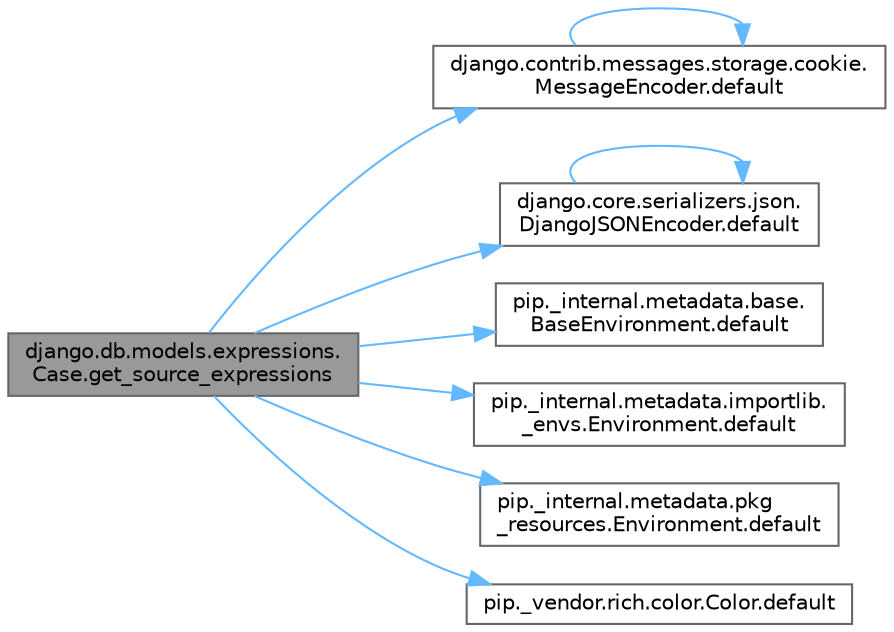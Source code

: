 digraph "django.db.models.expressions.Case.get_source_expressions"
{
 // LATEX_PDF_SIZE
  bgcolor="transparent";
  edge [fontname=Helvetica,fontsize=10,labelfontname=Helvetica,labelfontsize=10];
  node [fontname=Helvetica,fontsize=10,shape=box,height=0.2,width=0.4];
  rankdir="LR";
  Node1 [id="Node000001",label="django.db.models.expressions.\lCase.get_source_expressions",height=0.2,width=0.4,color="gray40", fillcolor="grey60", style="filled", fontcolor="black",tooltip=" "];
  Node1 -> Node2 [id="edge1_Node000001_Node000002",color="steelblue1",style="solid",tooltip=" "];
  Node2 [id="Node000002",label="django.contrib.messages.storage.cookie.\lMessageEncoder.default",height=0.2,width=0.4,color="grey40", fillcolor="white", style="filled",URL="$classdjango_1_1contrib_1_1messages_1_1storage_1_1cookie_1_1_message_encoder.html#a543c8f0f590efcdfa2e85542aa15c36f",tooltip=" "];
  Node2 -> Node2 [id="edge2_Node000002_Node000002",color="steelblue1",style="solid",tooltip=" "];
  Node1 -> Node3 [id="edge3_Node000001_Node000003",color="steelblue1",style="solid",tooltip=" "];
  Node3 [id="Node000003",label="django.core.serializers.json.\lDjangoJSONEncoder.default",height=0.2,width=0.4,color="grey40", fillcolor="white", style="filled",URL="$classdjango_1_1core_1_1serializers_1_1json_1_1_django_j_s_o_n_encoder.html#a045dcc2a890d79ab91682ebe30297b35",tooltip=" "];
  Node3 -> Node3 [id="edge4_Node000003_Node000003",color="steelblue1",style="solid",tooltip=" "];
  Node1 -> Node4 [id="edge5_Node000001_Node000004",color="steelblue1",style="solid",tooltip=" "];
  Node4 [id="Node000004",label="pip._internal.metadata.base.\lBaseEnvironment.default",height=0.2,width=0.4,color="grey40", fillcolor="white", style="filled",URL="$classpip_1_1__internal_1_1metadata_1_1base_1_1_base_environment.html#aeb459d4ba734c39de0a759ac6dc8ab1c",tooltip=" "];
  Node1 -> Node5 [id="edge6_Node000001_Node000005",color="steelblue1",style="solid",tooltip=" "];
  Node5 [id="Node000005",label="pip._internal.metadata.importlib.\l_envs.Environment.default",height=0.2,width=0.4,color="grey40", fillcolor="white", style="filled",URL="$classpip_1_1__internal_1_1metadata_1_1importlib_1_1__envs_1_1_environment.html#ab3cd2996ccb812c2b1b523dc5d7b621a",tooltip=" "];
  Node1 -> Node6 [id="edge7_Node000001_Node000006",color="steelblue1",style="solid",tooltip=" "];
  Node6 [id="Node000006",label="pip._internal.metadata.pkg\l_resources.Environment.default",height=0.2,width=0.4,color="grey40", fillcolor="white", style="filled",URL="$classpip_1_1__internal_1_1metadata_1_1pkg__resources_1_1_environment.html#a9a8dc37ac2070a7534dc2db018f98e90",tooltip=" "];
  Node1 -> Node7 [id="edge8_Node000001_Node000007",color="steelblue1",style="solid",tooltip=" "];
  Node7 [id="Node000007",label="pip._vendor.rich.color.Color.default",height=0.2,width=0.4,color="grey40", fillcolor="white", style="filled",URL="$classpip_1_1__vendor_1_1rich_1_1color_1_1_color.html#af65f30a8f9e810f84685f61a9215c1c0",tooltip=" "];
}
